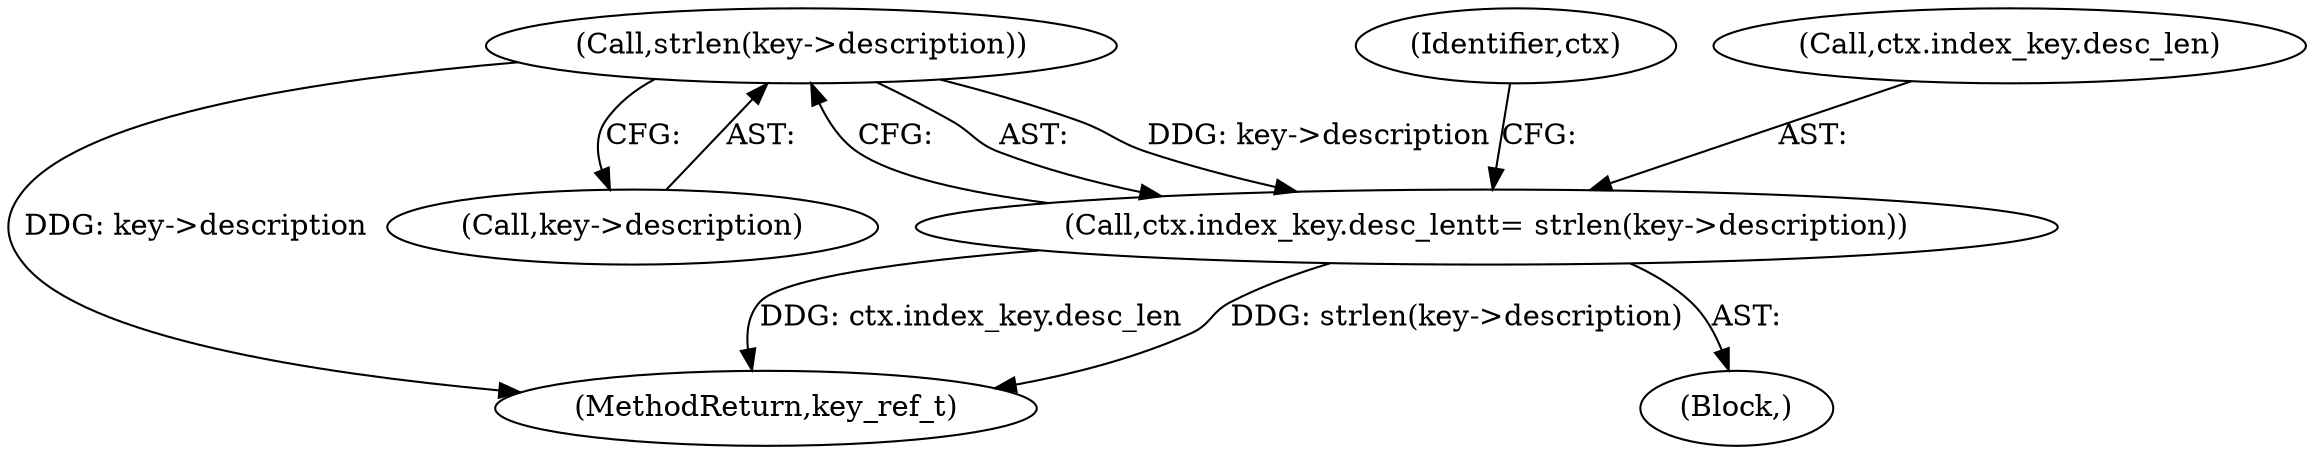 digraph "0_linux_363b02dab09b3226f3bd1420dad9c72b79a42a76_13@API" {
"1000540" [label="(Call,strlen(key->description))"];
"1000534" [label="(Call,ctx.index_key.desc_len\t\t= strlen(key->description))"];
"1000547" [label="(Identifier,ctx)"];
"1000675" [label="(MethodReturn,key_ref_t)"];
"1000535" [label="(Call,ctx.index_key.desc_len)"];
"1000130" [label="(Block,)"];
"1000540" [label="(Call,strlen(key->description))"];
"1000541" [label="(Call,key->description)"];
"1000534" [label="(Call,ctx.index_key.desc_len\t\t= strlen(key->description))"];
"1000540" -> "1000534"  [label="AST: "];
"1000540" -> "1000541"  [label="CFG: "];
"1000541" -> "1000540"  [label="AST: "];
"1000534" -> "1000540"  [label="CFG: "];
"1000540" -> "1000675"  [label="DDG: key->description"];
"1000540" -> "1000534"  [label="DDG: key->description"];
"1000534" -> "1000130"  [label="AST: "];
"1000535" -> "1000534"  [label="AST: "];
"1000547" -> "1000534"  [label="CFG: "];
"1000534" -> "1000675"  [label="DDG: strlen(key->description)"];
"1000534" -> "1000675"  [label="DDG: ctx.index_key.desc_len"];
}
